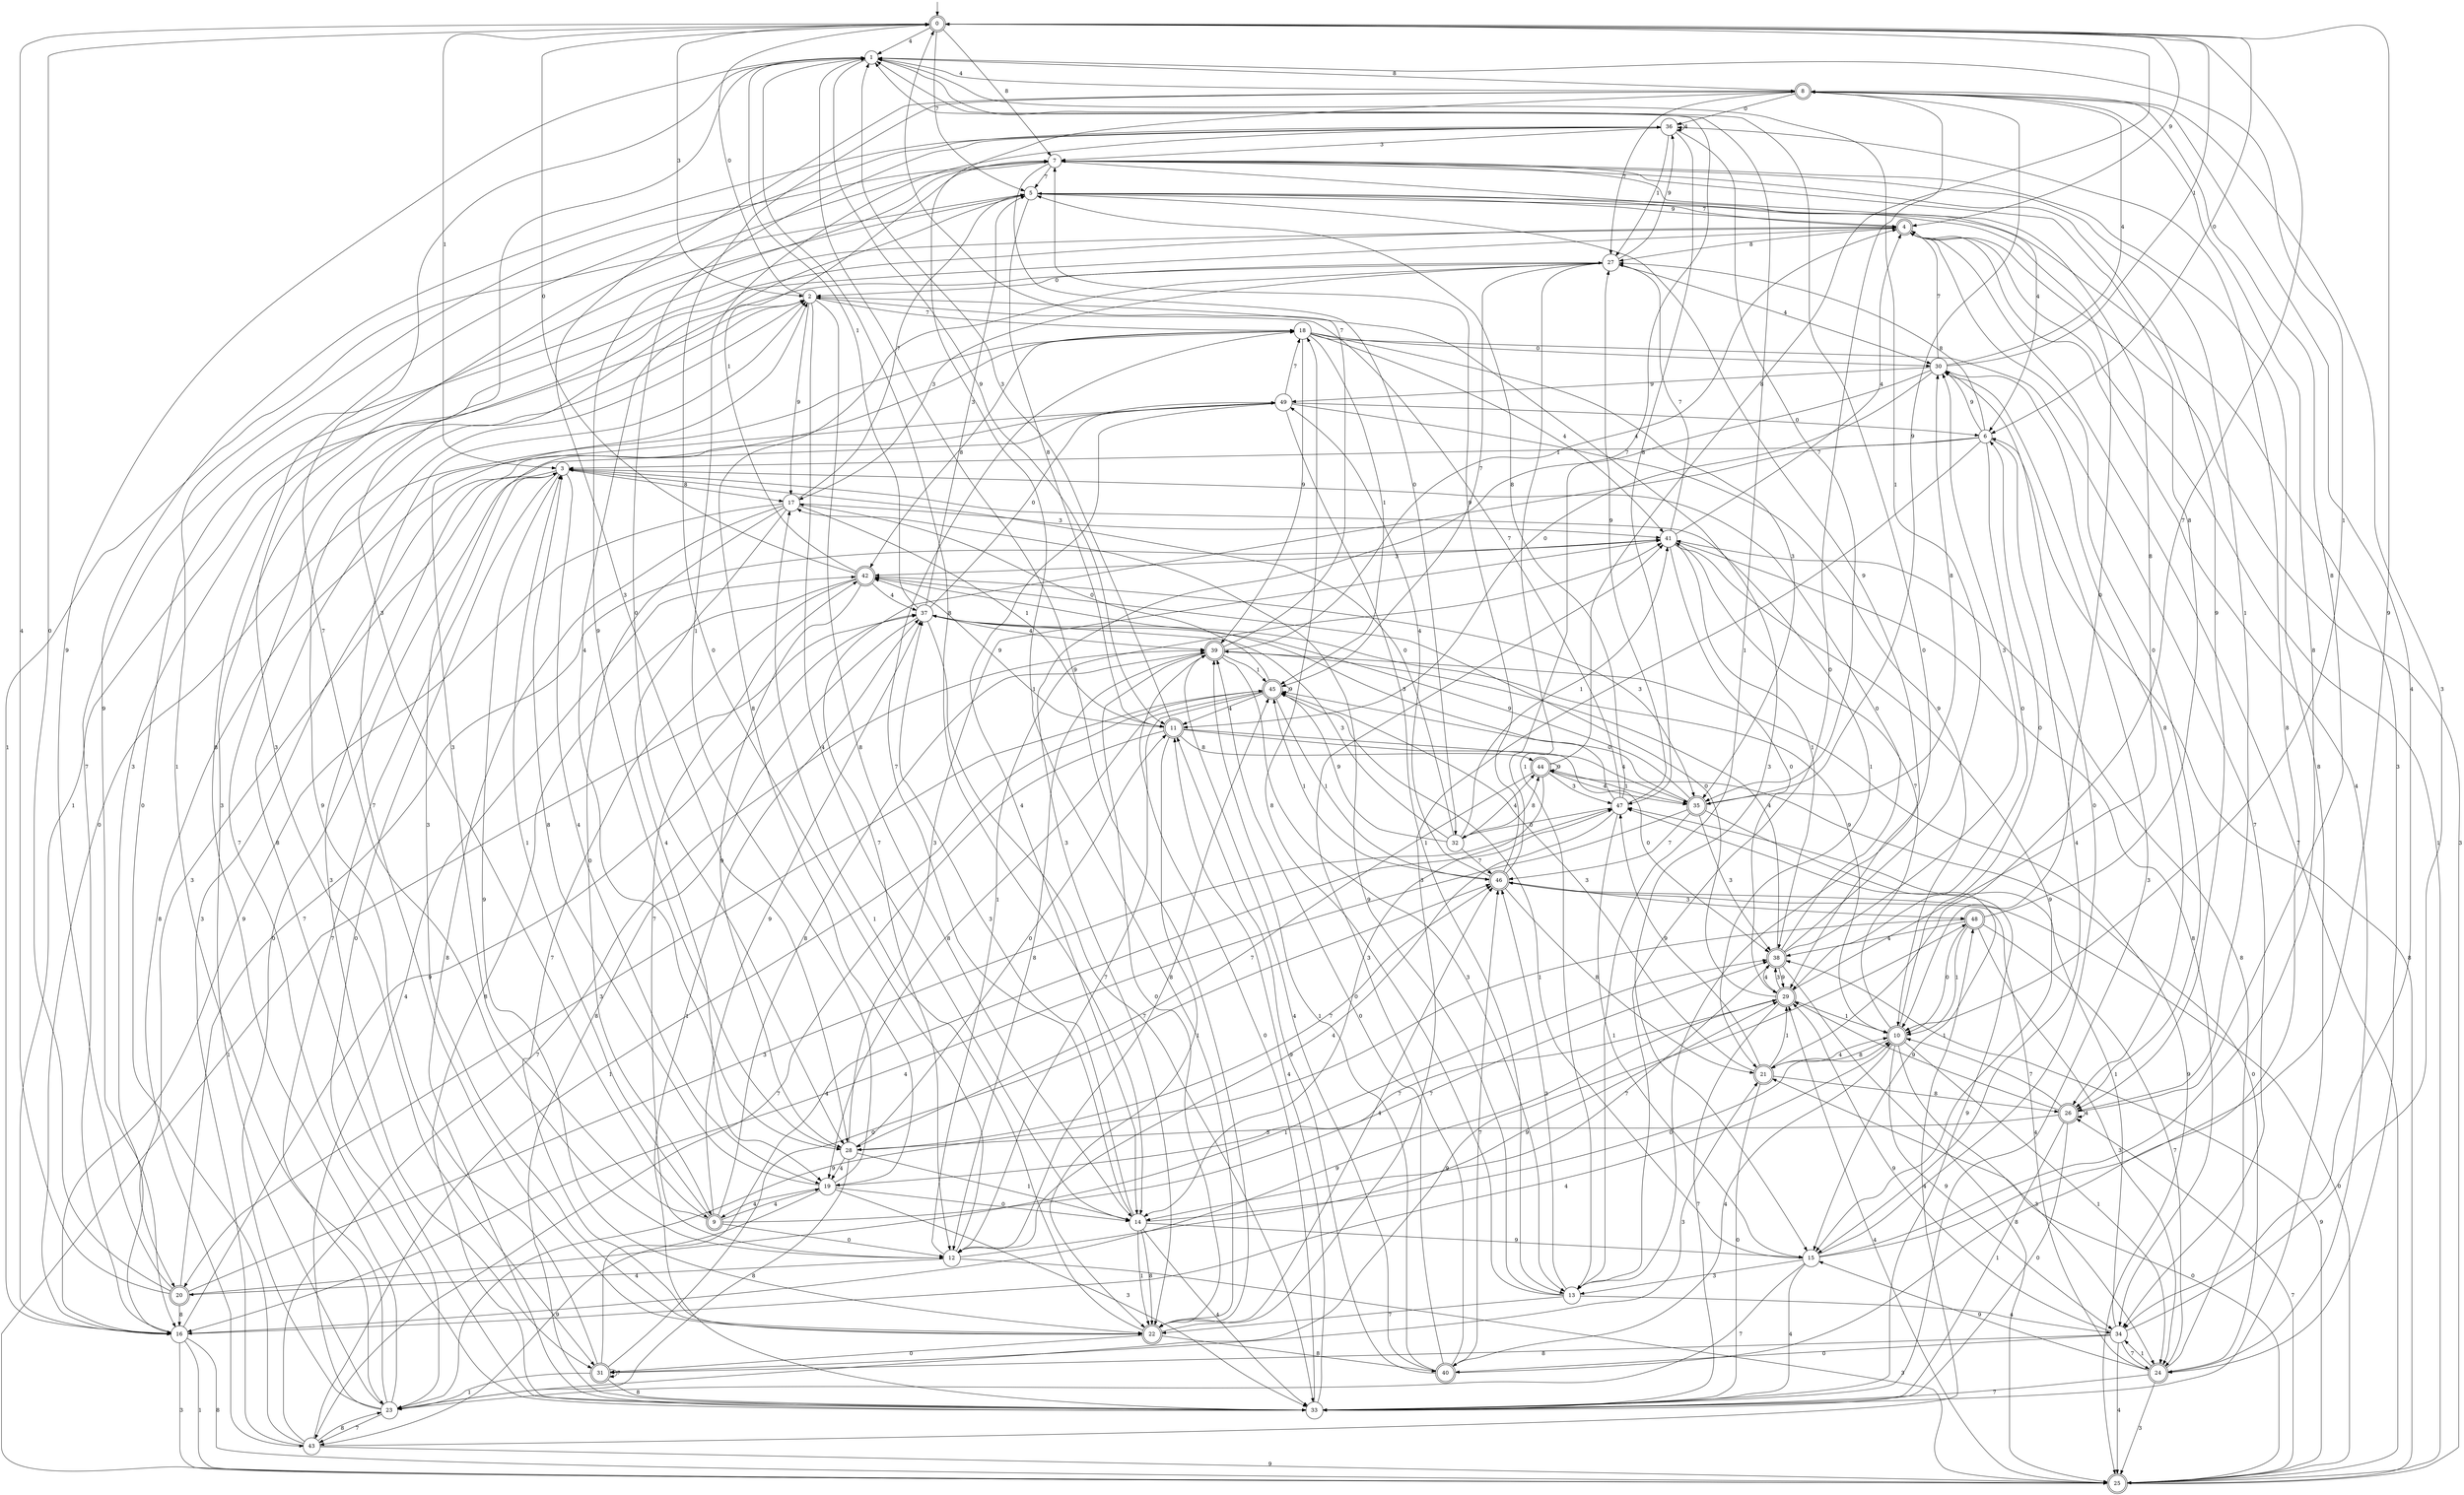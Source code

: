 digraph g {

	s0 [shape="doublecircle" label="0"];
	s1 [shape="circle" label="1"];
	s2 [shape="circle" label="2"];
	s3 [shape="circle" label="3"];
	s4 [shape="doublecircle" label="4"];
	s5 [shape="circle" label="5"];
	s6 [shape="circle" label="6"];
	s7 [shape="circle" label="7"];
	s8 [shape="doublecircle" label="8"];
	s9 [shape="doublecircle" label="9"];
	s10 [shape="doublecircle" label="10"];
	s11 [shape="doublecircle" label="11"];
	s12 [shape="circle" label="12"];
	s13 [shape="circle" label="13"];
	s14 [shape="circle" label="14"];
	s15 [shape="circle" label="15"];
	s16 [shape="circle" label="16"];
	s17 [shape="circle" label="17"];
	s18 [shape="circle" label="18"];
	s19 [shape="circle" label="19"];
	s20 [shape="doublecircle" label="20"];
	s21 [shape="doublecircle" label="21"];
	s22 [shape="doublecircle" label="22"];
	s23 [shape="circle" label="23"];
	s24 [shape="doublecircle" label="24"];
	s25 [shape="doublecircle" label="25"];
	s26 [shape="doublecircle" label="26"];
	s27 [shape="circle" label="27"];
	s28 [shape="circle" label="28"];
	s29 [shape="doublecircle" label="29"];
	s30 [shape="circle" label="30"];
	s31 [shape="doublecircle" label="31"];
	s32 [shape="circle" label="32"];
	s33 [shape="circle" label="33"];
	s34 [shape="circle" label="34"];
	s35 [shape="doublecircle" label="35"];
	s36 [shape="circle" label="36"];
	s37 [shape="circle" label="37"];
	s38 [shape="doublecircle" label="38"];
	s39 [shape="doublecircle" label="39"];
	s40 [shape="doublecircle" label="40"];
	s41 [shape="circle" label="41"];
	s42 [shape="doublecircle" label="42"];
	s43 [shape="circle" label="43"];
	s44 [shape="doublecircle" label="44"];
	s45 [shape="doublecircle" label="45"];
	s46 [shape="doublecircle" label="46"];
	s47 [shape="circle" label="47"];
	s48 [shape="doublecircle" label="48"];
	s49 [shape="circle" label="49"];
	s0 -> s1 [label="4"];
	s0 -> s2 [label="3"];
	s0 -> s3 [label="1"];
	s0 -> s4 [label="9"];
	s0 -> s5 [label="7"];
	s0 -> s6 [label="0"];
	s0 -> s7 [label="8"];
	s1 -> s8 [label="4"];
	s1 -> s9 [label="3"];
	s1 -> s10 [label="1"];
	s1 -> s11 [label="9"];
	s1 -> s12 [label="7"];
	s1 -> s13 [label="0"];
	s1 -> s14 [label="8"];
	s2 -> s14 [label="4"];
	s2 -> s15 [label="3"];
	s2 -> s16 [label="1"];
	s2 -> s17 [label="9"];
	s2 -> s18 [label="7"];
	s2 -> s0 [label="0"];
	s2 -> s14 [label="8"];
	s3 -> s19 [label="4"];
	s3 -> s20 [label="3"];
	s3 -> s21 [label="1"];
	s3 -> s22 [label="9"];
	s3 -> s23 [label="7"];
	s3 -> s23 [label="0"];
	s3 -> s17 [label="8"];
	s4 -> s24 [label="4"];
	s4 -> s16 [label="3"];
	s4 -> s25 [label="1"];
	s4 -> s5 [label="9"];
	s4 -> s25 [label="7"];
	s4 -> s26 [label="0"];
	s4 -> s27 [label="8"];
	s5 -> s28 [label="4"];
	s5 -> s24 [label="3"];
	s5 -> s16 [label="1"];
	s5 -> s29 [label="9"];
	s5 -> s4 [label="7"];
	s5 -> s10 [label="0"];
	s5 -> s11 [label="8"];
	s6 -> s15 [label="4"];
	s6 -> s22 [label="3"];
	s6 -> s3 [label="1"];
	s6 -> s30 [label="9"];
	s6 -> s12 [label="7"];
	s6 -> s29 [label="0"];
	s6 -> s27 [label="8"];
	s7 -> s6 [label="4"];
	s7 -> s31 [label="3"];
	s7 -> s26 [label="1"];
	s7 -> s26 [label="9"];
	s7 -> s5 [label="7"];
	s7 -> s32 [label="0"];
	s7 -> s33 [label="8"];
	s8 -> s34 [label="4"];
	s8 -> s28 [label="3"];
	s8 -> s22 [label="1"];
	s8 -> s35 [label="9"];
	s8 -> s27 [label="7"];
	s8 -> s36 [label="0"];
	s8 -> s1 [label="8"];
	s9 -> s19 [label="4"];
	s9 -> s2 [label="3"];
	s9 -> s3 [label="1"];
	s9 -> s37 [label="9"];
	s9 -> s38 [label="7"];
	s9 -> s12 [label="0"];
	s9 -> s39 [label="8"];
	s10 -> s40 [label="4"];
	s10 -> s24 [label="3"];
	s10 -> s24 [label="1"];
	s10 -> s34 [label="9"];
	s10 -> s41 [label="7"];
	s10 -> s6 [label="0"];
	s10 -> s21 [label="8"];
	s11 -> s35 [label="4"];
	s11 -> s1 [label="3"];
	s11 -> s22 [label="1"];
	s11 -> s42 [label="9"];
	s11 -> s43 [label="7"];
	s11 -> s38 [label="0"];
	s11 -> s44 [label="8"];
	s12 -> s20 [label="4"];
	s12 -> s25 [label="3"];
	s12 -> s41 [label="1"];
	s12 -> s29 [label="9"];
	s12 -> s42 [label="7"];
	s12 -> s8 [label="0"];
	s12 -> s45 [label="8"];
	s13 -> s34 [label="4"];
	s13 -> s46 [label="3"];
	s13 -> s1 [label="1"];
	s13 -> s17 [label="9"];
	s13 -> s22 [label="7"];
	s13 -> s8 [label="0"];
	s13 -> s18 [label="8"];
	s14 -> s33 [label="4"];
	s14 -> s37 [label="3"];
	s14 -> s22 [label="1"];
	s14 -> s15 [label="9"];
	s14 -> s18 [label="7"];
	s14 -> s10 [label="0"];
	s14 -> s22 [label="8"];
	s15 -> s33 [label="4"];
	s15 -> s13 [label="3"];
	s15 -> s45 [label="1"];
	s15 -> s0 [label="9"];
	s15 -> s23 [label="7"];
	s15 -> s30 [label="0"];
	s15 -> s8 [label="8"];
	s16 -> s10 [label="4"];
	s16 -> s25 [label="3"];
	s16 -> s25 [label="1"];
	s16 -> s37 [label="9"];
	s16 -> s4 [label="7"];
	s16 -> s18 [label="0"];
	s16 -> s25 [label="8"];
	s17 -> s19 [label="4"];
	s17 -> s41 [label="3"];
	s17 -> s11 [label="1"];
	s17 -> s16 [label="9"];
	s17 -> s5 [label="7"];
	s17 -> s9 [label="0"];
	s17 -> s33 [label="8"];
	s18 -> s41 [label="4"];
	s18 -> s35 [label="3"];
	s18 -> s45 [label="1"];
	s18 -> s39 [label="9"];
	s18 -> s34 [label="7"];
	s18 -> s30 [label="0"];
	s18 -> s42 [label="8"];
	s19 -> s9 [label="4"];
	s19 -> s33 [label="3"];
	s19 -> s36 [label="1"];
	s19 -> s43 [label="9"];
	s19 -> s29 [label="7"];
	s19 -> s14 [label="0"];
	s19 -> s3 [label="8"];
	s20 -> s0 [label="4"];
	s20 -> s47 [label="3"];
	s20 -> s38 [label="1"];
	s20 -> s1 [label="9"];
	s20 -> s41 [label="7"];
	s20 -> s0 [label="0"];
	s20 -> s16 [label="8"];
	s21 -> s10 [label="4"];
	s21 -> s45 [label="3"];
	s21 -> s29 [label="1"];
	s21 -> s47 [label="9"];
	s21 -> s0 [label="7"];
	s21 -> s33 [label="0"];
	s21 -> s26 [label="8"];
	s22 -> s46 [label="4"];
	s22 -> s18 [label="3"];
	s22 -> s17 [label="1"];
	s22 -> s1 [label="9"];
	s22 -> s2 [label="7"];
	s22 -> s31 [label="0"];
	s22 -> s40 [label="8"];
	s23 -> s42 [label="4"];
	s23 -> s4 [label="3"];
	s23 -> s7 [label="1"];
	s23 -> s48 [label="9"];
	s23 -> s43 [label="7"];
	s23 -> s3 [label="0"];
	s23 -> s36 [label="8"];
	s24 -> s46 [label="4"];
	s24 -> s25 [label="3"];
	s24 -> s34 [label="1"];
	s24 -> s15 [label="9"];
	s24 -> s33 [label="7"];
	s24 -> s44 [label="0"];
	s24 -> s41 [label="8"];
	s25 -> s29 [label="4"];
	s25 -> s4 [label="3"];
	s25 -> s37 [label="1"];
	s25 -> s38 [label="9"];
	s25 -> s26 [label="7"];
	s25 -> s21 [label="0"];
	s25 -> s6 [label="8"];
	s26 -> s26 [label="4"];
	s26 -> s28 [label="3"];
	s26 -> s33 [label="1"];
	s26 -> s29 [label="9"];
	s26 -> s10 [label="7"];
	s26 -> s33 [label="0"];
	s26 -> s8 [label="8"];
	s27 -> s30 [label="4"];
	s27 -> s17 [label="3"];
	s27 -> s13 [label="1"];
	s27 -> s36 [label="9"];
	s27 -> s45 [label="7"];
	s27 -> s2 [label="0"];
	s27 -> s19 [label="8"];
	s28 -> s19 [label="4"];
	s28 -> s41 [label="3"];
	s28 -> s14 [label="1"];
	s28 -> s7 [label="9"];
	s28 -> s46 [label="7"];
	s28 -> s11 [label="0"];
	s28 -> s23 [label="8"];
	s29 -> s38 [label="4"];
	s29 -> s38 [label="3"];
	s29 -> s10 [label="1"];
	s29 -> s16 [label="9"];
	s29 -> s33 [label="7"];
	s29 -> s42 [label="0"];
	s29 -> s7 [label="8"];
	s30 -> s8 [label="4"];
	s30 -> s22 [label="3"];
	s30 -> s0 [label="1"];
	s30 -> s49 [label="9"];
	s30 -> s4 [label="7"];
	s30 -> s11 [label="0"];
	s30 -> s26 [label="8"];
	s31 -> s47 [label="4"];
	s31 -> s21 [label="3"];
	s31 -> s23 [label="1"];
	s31 -> s27 [label="9"];
	s31 -> s31 [label="7"];
	s31 -> s46 [label="0"];
	s31 -> s33 [label="8"];
	s32 -> s44 [label="4"];
	s32 -> s37 [label="3"];
	s32 -> s41 [label="1"];
	s32 -> s45 [label="9"];
	s32 -> s46 [label="7"];
	s32 -> s3 [label="0"];
	s32 -> s44 [label="8"];
	s33 -> s11 [label="4"];
	s33 -> s30 [label="3"];
	s33 -> s37 [label="1"];
	s33 -> s47 [label="9"];
	s33 -> s2 [label="7"];
	s33 -> s39 [label="0"];
	s33 -> s2 [label="8"];
	s34 -> s25 [label="4"];
	s34 -> s8 [label="3"];
	s34 -> s47 [label="1"];
	s34 -> s29 [label="9"];
	s34 -> s24 [label="7"];
	s34 -> s40 [label="0"];
	s34 -> s31 [label="8"];
	s35 -> s16 [label="4"];
	s35 -> s38 [label="3"];
	s35 -> s15 [label="1"];
	s35 -> s37 [label="9"];
	s35 -> s46 [label="7"];
	s35 -> s45 [label="0"];
	s35 -> s30 [label="8"];
	s36 -> s36 [label="4"];
	s36 -> s7 [label="3"];
	s36 -> s27 [label="1"];
	s36 -> s16 [label="9"];
	s36 -> s35 [label="7"];
	s36 -> s28 [label="0"];
	s36 -> s47 [label="8"];
	s37 -> s39 [label="4"];
	s37 -> s5 [label="3"];
	s37 -> s1 [label="1"];
	s37 -> s10 [label="9"];
	s37 -> s33 [label="7"];
	s37 -> s49 [label="0"];
	s37 -> s33 [label="8"];
	s38 -> s39 [label="4"];
	s38 -> s30 [label="3"];
	s38 -> s1 [label="1"];
	s38 -> s29 [label="9"];
	s38 -> s14 [label="7"];
	s38 -> s3 [label="0"];
	s38 -> s25 [label="8"];
	s39 -> s4 [label="4"];
	s39 -> s13 [label="3"];
	s39 -> s45 [label="1"];
	s39 -> s25 [label="9"];
	s39 -> s0 [label="7"];
	s39 -> s22 [label="0"];
	s39 -> s12 [label="8"];
	s40 -> s39 [label="4"];
	s40 -> s41 [label="3"];
	s40 -> s39 [label="1"];
	s40 -> s11 [label="9"];
	s40 -> s46 [label="7"];
	s40 -> s39 [label="0"];
	s40 -> s36 [label="8"];
	s41 -> s4 [label="4"];
	s41 -> s42 [label="3"];
	s41 -> s38 [label="1"];
	s41 -> s15 [label="9"];
	s41 -> s27 [label="7"];
	s41 -> s29 [label="0"];
	s41 -> s34 [label="8"];
	s42 -> s37 [label="4"];
	s42 -> s35 [label="3"];
	s42 -> s7 [label="1"];
	s42 -> s28 [label="9"];
	s42 -> s22 [label="7"];
	s42 -> s0 [label="0"];
	s42 -> s33 [label="8"];
	s43 -> s48 [label="4"];
	s43 -> s49 [label="3"];
	s43 -> s45 [label="1"];
	s43 -> s25 [label="9"];
	s43 -> s39 [label="7"];
	s43 -> s5 [label="0"];
	s43 -> s23 [label="8"];
	s44 -> s35 [label="4"];
	s44 -> s47 [label="3"];
	s44 -> s35 [label="1"];
	s44 -> s44 [label="9"];
	s44 -> s28 [label="7"];
	s44 -> s14 [label="0"];
	s44 -> s0 [label="8"];
	s45 -> s11 [label="4"];
	s45 -> s20 [label="3"];
	s45 -> s46 [label="1"];
	s45 -> s45 [label="9"];
	s45 -> s12 [label="7"];
	s45 -> s17 [label="0"];
	s45 -> s19 [label="8"];
	s46 -> s49 [label="4"];
	s46 -> s48 [label="3"];
	s46 -> s45 [label="1"];
	s46 -> s7 [label="9"];
	s46 -> s1 [label="7"];
	s46 -> s25 [label="0"];
	s46 -> s21 [label="8"];
	s47 -> s12 [label="4"];
	s47 -> s42 [label="3"];
	s47 -> s15 [label="1"];
	s47 -> s27 [label="9"];
	s47 -> s2 [label="7"];
	s47 -> s32 [label="0"];
	s47 -> s5 [label="8"];
	s48 -> s38 [label="4"];
	s48 -> s24 [label="3"];
	s48 -> s10 [label="1"];
	s48 -> s23 [label="9"];
	s48 -> s24 [label="7"];
	s48 -> s10 [label="0"];
	s48 -> s7 [label="8"];
	s49 -> s14 [label="4"];
	s49 -> s31 [label="3"];
	s49 -> s13 [label="1"];
	s49 -> s10 [label="9"];
	s49 -> s18 [label="7"];
	s49 -> s6 [label="0"];
	s49 -> s43 [label="8"];

__start0 [label="" shape="none" width="0" height="0"];
__start0 -> s0;

}

